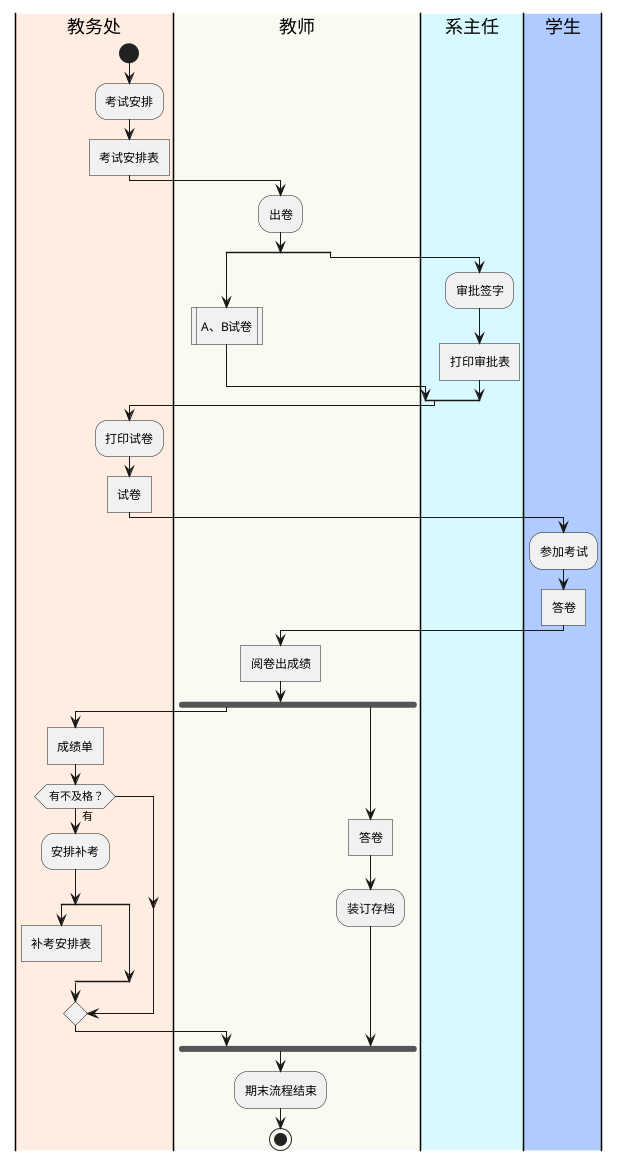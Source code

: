 @startuml
|#ffede1|教务处|
start
    :考试安排;
    :考试安排表]
    |#F9FBF2|教师|
        :出卷;
    split
        :A、B试卷|
    split again
        |#D7F9FF|系主任|
            :审批签字;
            :打印审批表]
    end split
|教务处|
    :打印试卷;
    :试卷]
|#AFCBFF|学生|
    :参加考试;
    :答卷]
|教师|
    :阅卷出成绩]
    fork
        |教务处|
            :成绩单]
        if( 有不及格？) then( 有 )
            :安排补考;
            split
                :补考安排表]
                detach
            split again
            end split
        endif
    fork again
        |教师|
            :答卷]
            :装订存档;
    end fork;
    :期末流程结束;
stop
@enduml